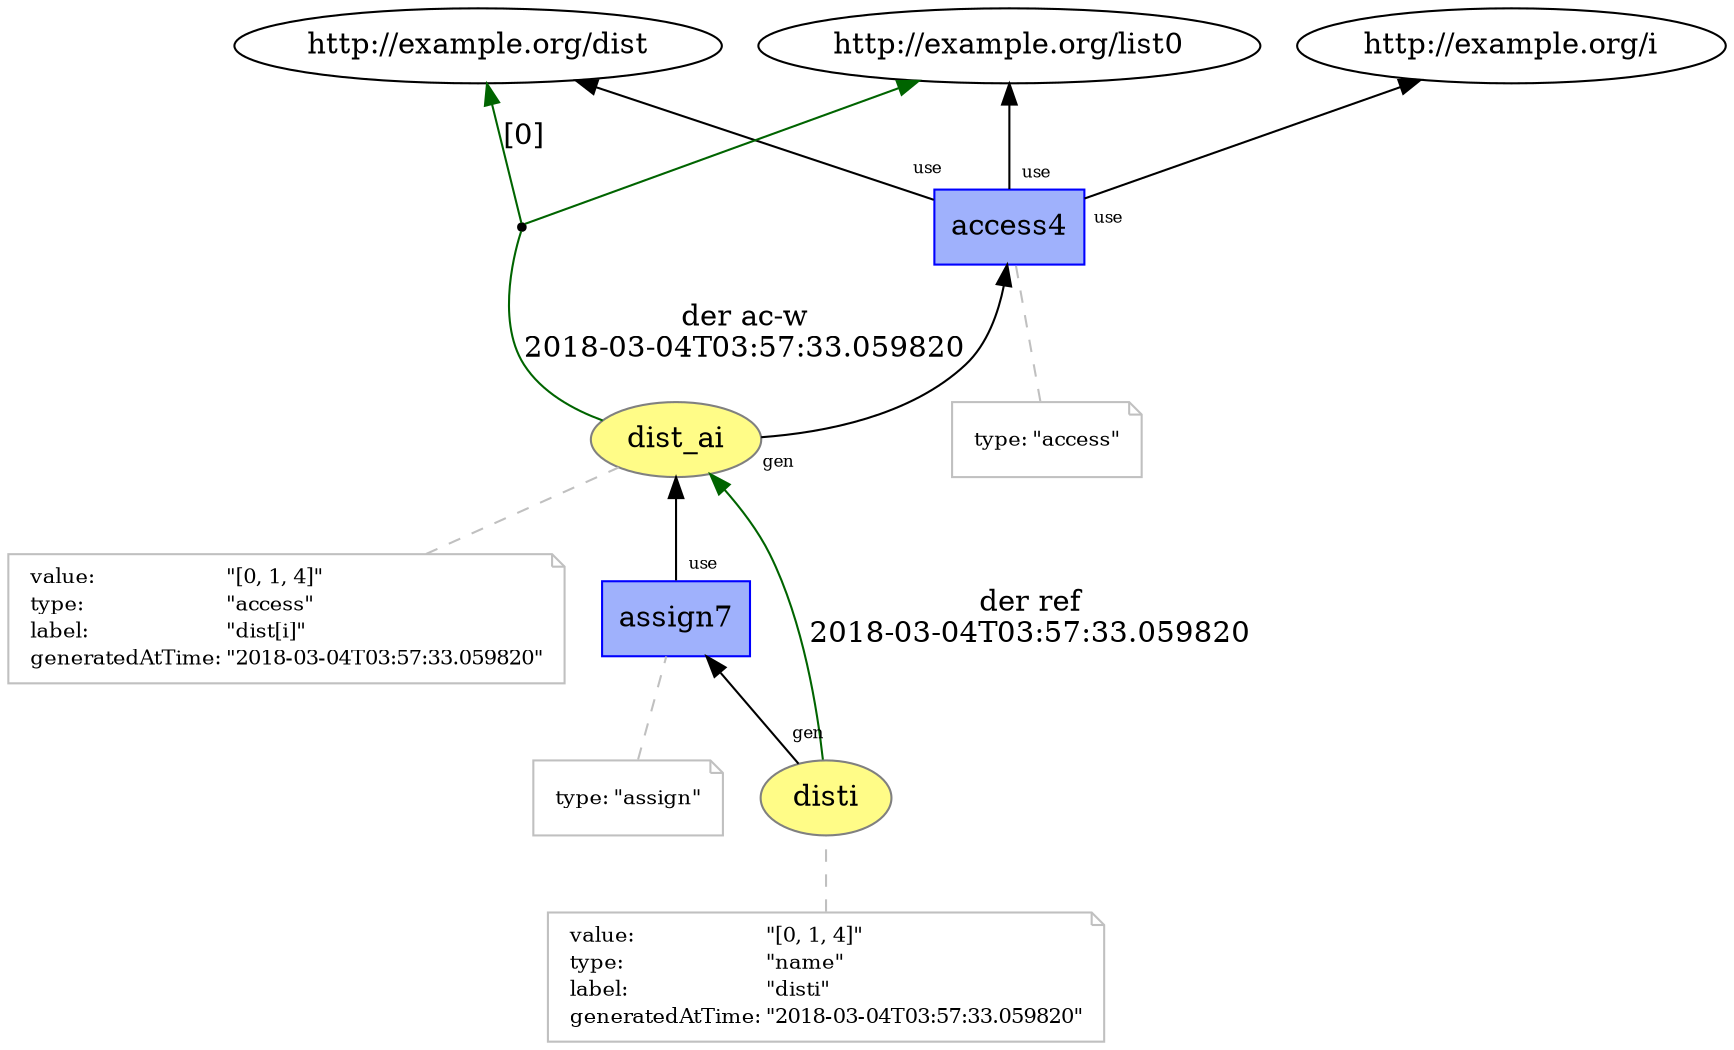 digraph "PROV" { size="16,12"; rankdir="BT";
"http://example.org/dist_ai" [fillcolor="#FFFC87",color="#808080",style="filled",label="dist_ai",URL="http://example.org/dist_ai"]
"-attrs0" [color="gray",shape="note",fontsize="10",fontcolor="black",label=<<TABLE cellpadding="0" border="0">
	<TR>
	    <TD align="left">value:</TD>
	    <TD align="left">&quot;[0, 1, 4]&quot;</TD>
	</TR>
	<TR>
	    <TD align="left">type:</TD>
	    <TD align="left">&quot;access&quot;</TD>
	</TR>
	<TR>
	    <TD align="left">label:</TD>
	    <TD align="left">&quot;dist[i]&quot;</TD>
	</TR>
	<TR>
	    <TD align="left">generatedAtTime:</TD>
	    <TD align="left">&quot;2018-03-04T03:57:33.059820&quot;</TD>
	</TR>
</TABLE>>]
"-attrs0" -> "http://example.org/dist_ai" [color="gray",style="dashed",arrowhead="none"]
"http://example.org/access4" [fillcolor="#9FB1FC",color="#0000FF",shape="polygon",sides="4",style="filled",label="access4",URL="http://example.org/access4"]
"-attrs1" [color="gray",shape="note",fontsize="10",fontcolor="black",label=<<TABLE cellpadding="0" border="0">
	<TR>
	    <TD align="left">type:</TD>
	    <TD align="left">&quot;access&quot;</TD>
	</TR>
</TABLE>>]
"-attrs1" -> "http://example.org/access4" [color="gray",style="dashed",arrowhead="none"]
"http://example.org/access4" -> "http://example.org/list0" [labelfontsize="8",labeldistance="1.5",labelangle="60.0",rotation="20",taillabel="use"]
"bn0" [shape="point",label=""]
"http://example.org/dist_ai" -> "bn0" [arrowhead="none",color="darkgreen",label="der ac-w
2018-03-04T03:57:33.059820"]
"bn0" -> "http://example.org/dist" [labelfontsize="8",labeldistance="1.5",color="darkgreen",labelangle="60.0",rotation="20",label="[0]"]
"bn0" -> "http://example.org/list0" [color="darkgreen"]
"http://example.org/dist_ai" -> "http://example.org/access4" [labelfontsize="8",labeldistance="1.5",labelangle="60.0",rotation="20",taillabel="gen"]
"http://example.org/access4" -> "http://example.org/dist" [labelfontsize="8",labeldistance="1.5",labelangle="60.0",rotation="20",taillabel="use"]
"http://example.org/access4" -> "http://example.org/i" [labelfontsize="8",labeldistance="1.5",labelangle="60.0",rotation="20",taillabel="use"]
"http://example.org/disti" [fillcolor="#FFFC87",color="#808080",style="filled",label="disti",URL="http://example.org/disti"]
"-attrs2" [color="gray",shape="note",fontsize="10",fontcolor="black",label=<<TABLE cellpadding="0" border="0">
	<TR>
	    <TD align="left">value:</TD>
	    <TD align="left">&quot;[0, 1, 4]&quot;</TD>
	</TR>
	<TR>
	    <TD align="left">type:</TD>
	    <TD align="left">&quot;name&quot;</TD>
	</TR>
	<TR>
	    <TD align="left">label:</TD>
	    <TD align="left">&quot;disti&quot;</TD>
	</TR>
	<TR>
	    <TD align="left">generatedAtTime:</TD>
	    <TD align="left">&quot;2018-03-04T03:57:33.059820&quot;</TD>
	</TR>
</TABLE>>]
"-attrs2" -> "http://example.org/disti" [color="gray",style="dashed",arrowhead="none"]
"http://example.org/assign7" [fillcolor="#9FB1FC",color="#0000FF",shape="polygon",sides="4",style="filled",label="assign7",URL="http://example.org/assign7"]
"-attrs3" [color="gray",shape="note",fontsize="10",fontcolor="black",label=<<TABLE cellpadding="0" border="0">
	<TR>
	    <TD align="left">type:</TD>
	    <TD align="left">&quot;assign&quot;</TD>
	</TR>
</TABLE>>]
"-attrs3" -> "http://example.org/assign7" [color="gray",style="dashed",arrowhead="none"]
"http://example.org/assign7" -> "http://example.org/dist_ai" [labelfontsize="8",labeldistance="1.5",labelangle="60.0",rotation="20",taillabel="use"]
"http://example.org/disti" -> "http://example.org/dist_ai" [labelfontsize="8",labeldistance="1.5",color="darkgreen",labelangle="60.0",rotation="20",label="der ref
2018-03-04T03:57:33.059820"]
"http://example.org/disti" -> "http://example.org/assign7" [labelfontsize="8",labeldistance="1.5",labelangle="60.0",rotation="20",taillabel="gen"]
}